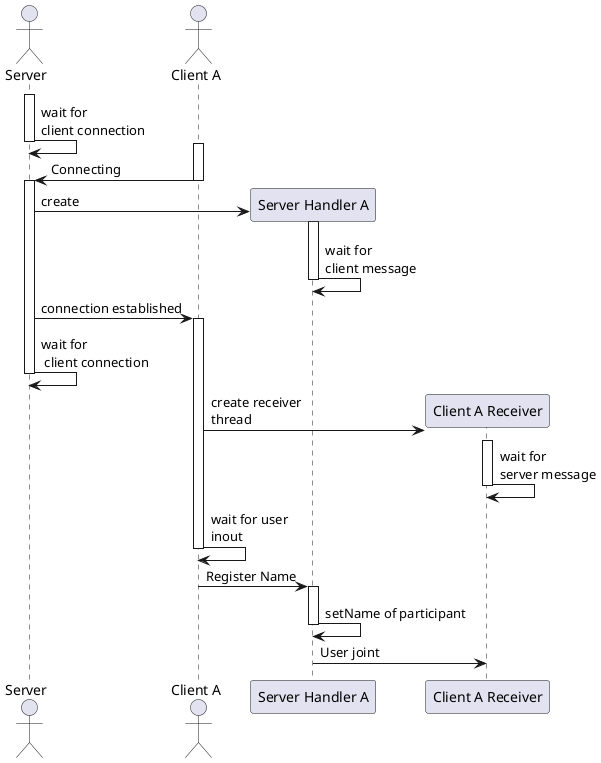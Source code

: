 
@startuml
'https://plantuml.com/sequence-diagramm

actor Server
actor "Client A" as CA



    activate Server
    Server -> Server : wait for\nclient connection
    deactivate Server
    activate CA
    CA -> Server : Connecting
    deactivate CA
    activate Server

    create "Server Handler A" as SVA
    Server -> SVA : create
    activate SVA
    SVA -> SVA : wait for\nclient message
    deactivate SVA
    Server -> CA: connection established
    activate CA
    Server -> Server : wait for\n client connection
    deactivate Server

    create "Client A Receiver" as CAR
    CA -> CAR : create receiver\nthread
    activate CAR
    CAR -> CAR: wait for\nserver message
    deactivate CAR
    CA -> CA : wait for user\ninout

    deactivate CA
    deactivate Server

    CA -> SVA : Register Name

   activate SVA
   SVA -> SVA : setName of participant
   deactivate SVA

   SVA -> CAR : User joint













@enduml